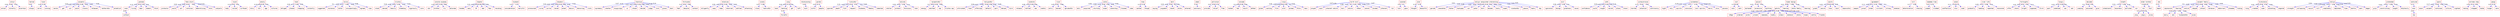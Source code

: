 strict digraph  {
	colour	 [color=red,
		fontname=courier,
		shape=box];
	actual	 [color=red,
		fontname=courier,
		shape=box];
	colour -> actual	 [color=blue,
		xlabel=0.04];
	directly	 [color=red,
		fontname=courier,
		shape=box];
	colour -> directly	 [color=blue,
		xlabel=0.04];
	ascertain	 [color=red,
		fontname=courier,
		shape=box];
	colour -> ascertain	 [color=blue,
		xlabel=0.23];
	hatred	 [color=red,
		fontname=courier,
		shape=box];
	always	 [color=red,
		fontname=courier,
		shape=box];
	hatred -> always	 [color=blue,
		xlabel=0.03];
	loser	 [color=red,
		fontname=courier,
		shape=box];
	serve	 [color=red,
		fontname=courier,
		shape=box];
	loser -> serve	 [color=blue,
		xlabel=0.02];
	cunning	 [color=red,
		fontname=courier,
		shape=box];
	loser -> cunning	 [color=blue,
		xlabel=0.16];
	serpents	 [color=red,
		fontname=courier,
		shape=box];
	nectar	 [color=red,
		fontname=courier,
		shape=box];
	serpents -> nectar	 [color=blue,
		xlabel=0.04];
	get	 [color=red,
		fontname=courier,
		shape=box];
	serpents -> get	 [color=blue,
		xlabel=0.05];
	win	 [color=red,
		fontname=courier,
		shape=box];
	serpents -> win	 [color=blue,
		xlabel=0.21];
	point	 [color=red,
		fontname=courier,
		shape=box];
	serpents -> point	 [color=blue,
		xlabel=0.04];
	slavery	 [color=red,
		fontname=courier,
		shape=box];
	serpents -> slavery	 [color=blue,
		xlabel=0.05];
	released	 [color=red,
		fontname=courier,
		shape=box];
	serpents -> released	 [color=blue,
		xlabel=0.03];
	"'mother\x92s'"	 [color=red,
		fontname=courier,
		shape=box];
	serpents -> "'mother\x92s'"	 [color=blue,
		xlabel=0.05];
	establish	 [color=red,
		fontname=courier,
		shape=box];
	serpents -> establish	 [color=blue,
		xlabel=0.04];
	yashoda	 [color=red,
		fontname=courier,
		shape=box];
	even	 [color=red,
		fontname=courier,
		shape=box];
	yashoda -> even	 [color=blue,
		xlabel=0.12];
	living	 [color=red,
		fontname=courier,
		shape=box];
	yashoda -> living	 [color=blue,
		xlabel=0.01];
	bear	 [color=red,
		fontname=courier,
		shape=box];
	yashoda -> bear	 [color=blue,
		xlabel=0.01];
	moment	 [color=red,
		fontname=courier,
		shape=box];
	yashoda -> moment	 [color=blue,
		xlabel=0.01];
	think	 [color=red,
		fontname=courier,
		shape=box];
	yashoda -> think	 [color=blue,
		xlabel=0.01];
	without	 [color=red,
		fontname=courier,
		shape=box];
	even -> without	 [color=blue,
		xlabel=0.03];
	"fake alarm"	 [color=red,
		fontname=courier,
		shape=box];
	protector	 [color=red,
		fontname=courier,
		shape=box];
	"fake alarm" -> protector	 [color=blue,
		xlabel=0.03];
	would	 [color=red,
		fontname=courier,
		shape=box];
	"fake alarm" -> would	 [color=blue,
		xlabel=0.22];
	act	 [color=red,
		fontname=courier,
		shape=box];
	"fake alarm" -> act	 [color=blue,
		xlabel=0.03];
	continue	 [color=red,
		fontname=courier,
		shape=box];
	"fake alarm" -> continue	 [color=blue,
		xlabel=0.03];
	demoralizing	 [color=red,
		fontname=courier,
		shape=box];
	"fake alarm" -> demoralizing	 [color=blue,
		xlabel=0.03];
	hold	 [color=red,
		fontname=courier,
		shape=box];
	"fake alarm" -> hold	 [color=blue,
		xlabel=0.03];
	subjects	 [color=red,
		fontname=courier,
		shape=box];
	"fake alarm" -> subjects	 [color=blue,
		xlabel=0.03];
	round	 [color=red,
		fontname=courier,
		shape=box];
	body	 [color=red,
		fontname=courier,
		shape=box];
	round -> body	 [color=blue,
		xlabel=0.19];
	coiled	 [color=red,
		fontname=courier,
		shape=box];
	round -> coiled	 [color=blue,
		xlabel=0.03];
	surfaced	 [color=red,
		fontname=courier,
		shape=box];
	round -> surfaced	 [color=blue,
		xlabel=0.03];
	enmity	 [color=red,
		fontname=courier,
		shape=box];
	story	 [color=red,
		fontname=courier,
		shape=box];
	enmity -> story	 [color=blue,
		xlabel=0.19];
	old	 [color=red,
		fontname=courier,
		shape=box];
	enmity -> old	 [color=blue,
		xlabel=0.02];
	age	 [color=red,
		fontname=courier,
		shape=box];
	enmity -> age	 [color=blue,
		xlabel=0.03];
	vultures	 [color=red,
		fontname=courier,
		shape=box];
	enmity -> vultures	 [color=blue,
		xlabel=0.03];
	hood	 [color=red,
		fontname=courier,
		shape=box];
	obliged	 [color=red,
		fontname=courier,
		shape=box];
	hood -> obliged	 [color=blue,
		xlabel=0.02];
	please	 [color=red,
		fontname=courier,
		shape=box];
	hood -> please	 [color=blue,
		xlabel=0.13];
	stepping	 [color=red,
		fontname=courier,
		shape=box];
	hood -> stepping	 [color=blue,
		xlabel=0.02];
	instantly	 [color=red,
		fontname=courier,
		shape=box];
	hood -> instantly	 [color=blue,
		xlabel=0.02];
	horse	 [color=red,
		fontname=courier,
		shape=box];
	suggested	 [color=red,
		fontname=courier,
		shape=box];
	horse -> suggested	 [color=blue,
		xlabel=0.1];
	distance	 [color=red,
		fontname=courier,
		shape=box];
	horse -> distance	 [color=blue,
		xlabel=0.05];
	latter	 [color=red,
		fontname=courier,
		shape=box];
	horse -> latter	 [color=blue,
		xlabel=0.23];
	unsuspectingly	 [color=red,
		fontname=courier,
		shape=box];
	horse -> unsuspectingly	 [color=blue,
		xlabel=0.05];
	agreed	 [color=red,
		fontname=courier,
		shape=box];
	horse -> agreed	 [color=blue,
		xlabel=0.05];
	view	 [color=red,
		fontname=courier,
		shape=box];
	horse -> view	 [color=blue,
		xlabel=0.06];
	krishna	 [color=red,
		fontname=courier,
		shape=box];
	stood	 [color=red,
		fontname=courier,
		shape=box];
	krishna -> stood	 [color=blue,
		xlabel=0.22];
	danced	 [color=red,
		fontname=courier,
		shape=box];
	krishna -> danced	 [color=blue,
		xlabel=0.04];
	heavily	 [color=red,
		fontname=courier,
		shape=box];
	krishna -> heavily	 [color=blue,
		xlabel=0.03];
	bleeding	 [color=red,
		fontname=courier,
		shape=box];
	krishna -> bleeding	 [color=blue,
		xlabel=0.03];
	vigorously	 [color=red,
		fontname=courier,
		shape=box];
	krishna -> vigorously	 [color=blue,
		xlabel=0.03];
	sore	 [color=red,
		fontname=courier,
		shape=box];
	krishna -> sore	 [color=blue,
		xlabel=0.03];
	"console anybody"	 [color=red,
		fontname=courier,
		shape=box];
	did	 [color=red,
		fontname=courier,
		shape=box];
	"console anybody" -> did	 [color=blue,
		xlabel=0.26];
	brother	 [color=red,
		fontname=courier,
		shape=box];
	"console anybody" -> brother	 [color=blue,
		xlabel=0.27];
	try	 [color=red,
		fontname=courier,
		shape=box];
	"console anybody" -> try	 [color=blue,
		xlabel=0.04];
	balarama	 [color=red,
		fontname=courier,
		shape=box];
	"console anybody" -> balarama	 [color=blue,
		xlabel=0.04];
	chapter	 [color=red,
		fontname=courier,
		shape=box];
	hooded	 [color=red,
		fontname=courier,
		shape=box];
	chapter -> hooded	 [color=blue,
		xlabel=0.21];
	many	 [color=red,
		fontname=courier,
		shape=box];
	chapter -> many	 [color=blue,
		xlabel=0.02];
	29	 [color=red,
		fontname=courier,
		shape=box];
	chapter -> 29	 [color=blue,
		xlabel=0.03];
	bed	 [color=red,
		fontname=courier,
		shape=box];
	chapter -> bed	 [color=blue,
		xlabel=0.04];
	fear	 [color=red,
		fontname=courier,
		shape=box];
	chapter -> fear	 [color=blue,
		xlabel=0.05];
	residing	 [color=red,
		fontname=courier,
		shape=box];
	chapter -> residing	 [color=blue,
		xlabel=0.04];
	husband	 [color=red,
		fontname=courier,
		shape=box];
	consideration	 [color=red,
		fontname=courier,
		shape=box];
	husband -> consideration	 [color=blue,
		xlabel=0.22];
	merciful	 [color=red,
		fontname=courier,
		shape=box];
	husband -> merciful	 [color=blue,
		xlabel=0.11];
	shaubari	 [color=red,
		fontname=courier,
		shape=box];
	pronounced	 [color=red,
		fontname=courier,
		shape=box];
	shaubari -> pronounced	 [color=blue,
		xlabel=0.01];
	curse	 [color=red,
		fontname=courier,
		shape=box];
	shaubari -> curse	 [color=blue,
		xlabel=0.01];
	sorrow	 [color=red,
		fontname=courier,
		shape=box];
	shaubari -> sorrow	 [color=blue,
		xlabel=0.07];
	moved	 [color=red,
		fontname=courier,
		shape=box];
	shaubari -> moved	 [color=blue,
		xlabel=0.02];
	asked	 [color=red,
		fontname=courier,
		shape=box];
	shaubari -> asked	 [color=blue,
		xlabel=0.03];
	desist	 [color=red,
		fontname=courier,
		shape=box];
	shaubari -> desist	 [color=blue,
		xlabel=0.04];
	devouring	 [color=red,
		fontname=courier,
		shape=box];
	shaubari -> devouring	 [color=blue,
		xlabel=0.04];
	rishi	 [color=red,
		fontname=courier,
		shape=box];
	shaubari -> rishi	 [color=blue,
		xlabel=0.22];
	chastise	 [color=red,
		fontname=courier,
		shape=box];
	supremacy	 [color=red,
		fontname=courier,
		shape=box];
	chastise -> supremacy	 [color=blue,
		xlabel=0.27];
	whether	 [color=red,
		fontname=courier,
		shape=box];
	chastise -> whether	 [color=blue,
		xlabel=0.14];
	misgivings	 [color=red,
		fontname=courier,
		shape=box];
	chastise -> misgivings	 [color=blue,
		xlabel=0.21];
	us	 [color=red,
		fontname=courier,
		shape=box];
	chastise -> us	 [color=blue,
		xlabel=0.27];
	shower	 [color=red,
		fontname=courier,
		shape=box];
	chastise -> shower	 [color=blue,
		xlabel=0.26];
	decide	 [color=red,
		fontname=courier,
		shape=box];
	chastise -> decide	 [color=blue,
		xlabel=0.24];
	judge	 [color=red,
		fontname=courier,
		shape=box];
	chastise -> judge	 [color=blue,
		xlabel=0.26];
	lord	 [color=red,
		fontname=courier,
		shape=box];
	chastise -> lord	 [color=blue,
		xlabel=0.28];
	grace	 [color=red,
		fontname=courier,
		shape=box];
	chastise -> grace	 [color=blue,
		xlabel=0.28];
	best	 [color=red,
		fontname=courier,
		shape=box];
	chastise -> best	 [color=blue,
		xlabel=0.14];
	fortunate	 [color=red,
		fontname=courier,
		shape=box];
	feet	 [color=red,
		fontname=courier,
		shape=box];
	fortunate -> feet	 [color=blue,
		xlabel=0.21];
	despite	 [color=red,
		fontname=courier,
		shape=box];
	fortunate -> despite	 [color=blue,
		xlabel=0.01];
	contact	 [color=red,
		fontname=courier,
		shape=box];
	fortunate -> contact	 [color=blue,
		xlabel=0.04];
	relatives	 [color=red,
		fontname=courier,
		shape=box];
	diligently	 [color=red,
		fontname=courier,
		shape=box];
	relatives -> diligently	 [color=blue,
		xlabel=0.02];
	away	 [color=red,
		fontname=courier,
		shape=box];
	relatives -> away	 [color=blue,
		xlabel=0.01];
	keep	 [color=red,
		fontname=courier,
		shape=box];
	relatives -> keep	 [color=blue,
		xlabel=0.16];
	observed	 [color=red,
		fontname=courier,
		shape=box];
	relatives -> observed	 [color=blue,
		xlabel=0.02];
	settled	 [color=red,
		fontname=courier,
		shape=box];
	relatives -> settled	 [color=blue,
		xlabel=0.03];
	attacking	 [color=red,
		fontname=courier,
		shape=box];
	relatives -> attacking	 [color=blue,
		xlabel=0.03];
	vinata	 [color=red,
		fontname=courier,
		shape=box];
	slave	 [color=red,
		fontname=courier,
		shape=box];
	vinata -> slave	 [color=blue,
		xlabel=0.07];
	"'kadru\x92s'"	 [color=red,
		fontname=courier,
		shape=box];
	vinata -> "'kadru\x92s'"	 [color=blue,
		xlabel=0.26];
	wing	 [color=red,
		fontname=courier,
		shape=box];
	hand	 [color=red,
		fontname=courier,
		shape=box];
	wing -> hand	 [color=blue,
		xlabel=0.02];
	bashing	 [color=red,
		fontname=courier,
		shape=box];
	wing -> bashing	 [color=blue,
		xlabel=0.02];
	got	 [color=red,
		fontname=courier,
		shape=box];
	wing -> got	 [color=blue,
		xlabel=0.13];
	left	 [color=red,
		fontname=courier,
		shape=box];
	wing -> left	 [color=blue,
		xlabel=0.01];
	forceful	 [color=red,
		fontname=courier,
		shape=box];
	bashing -> forceful	 [color=blue,
		xlabel=0.15];
	relationship	 [color=red,
		fontname=courier,
		shape=box];
	much	 [color=red,
		fontname=courier,
		shape=box];
	relationship -> much	 [color=blue,
		xlabel=0.02];
	pardon	 [color=red,
		fontname=courier,
		shape=box];
	sinful	 [color=red,
		fontname=courier,
		shape=box];
	pardon -> sinful	 [color=blue,
		xlabel=0.02];
	people	 [color=red,
		fontname=courier,
		shape=box];
	pardon -> people	 [color=blue,
		xlabel=0.13];
	"'rishi\x92s'"	 [color=red,
		fontname=courier,
		shape=box];
	ignored	 [color=red,
		fontname=courier,
		shape=box];
	"'rishi\x92s'" -> ignored	 [color=blue,
		xlabel=0.31];
	death	 [color=red,
		fontname=courier,
		shape=box];
	"'rishi\x92s'" -> death	 [color=blue,
		xlabel=0.25];
	fish	 [color=red,
		fontname=courier,
		shape=box];
	"'rishi\x92s'" -> fish	 [color=blue,
		xlabel=0.31];
	request	 [color=red,
		fontname=courier,
		shape=box];
	"'rishi\x92s'" -> request	 [color=blue,
		xlabel=0.22];
	husbands	 [color=red,
		fontname=courier,
		shape=box];
	"'rishi\x92s'" -> husbands	 [color=blue,
		xlabel=0.37];
	female	 [color=red,
		fontname=courier,
		shape=box];
	"'rishi\x92s'" -> female	 [color=blue,
		xlabel=0.2];
	lamented	 [color=red,
		fontname=courier,
		shape=box];
	"'rishi\x92s'" -> lamented	 [color=blue,
		xlabel=0.26];
	kalindi	 [color=red,
		fontname=courier,
		shape=box];
	shelter	 [color=red,
		fontname=courier,
		shape=box];
	kalindi -> shelter	 [color=blue,
		xlabel=0.02];
	protect	 [color=red,
		fontname=courier,
		shape=box];
	kalindi -> protect	 [color=blue,
		xlabel=0.02];
	ferocious	 [color=red,
		fontname=courier,
		shape=box];
	kalindi -> ferocious	 [color=blue,
		xlabel=0.02];
	took	 [color=red,
		fontname=courier,
		shape=box];
	kalindi -> took	 [color=blue,
		xlabel=0.14];
	"'serpent\x92s'"	 [color=red,
		fontname=courier,
		shape=box];
	energy	 [color=red,
		fontname=courier,
		shape=box];
	"'serpent\x92s'" -> energy	 [color=blue,
		xlabel=0.2];
	emitted	 [color=red,
		fontname=courier,
		shape=box];
	"'serpent\x92s'" -> emitted	 [color=blue,
		xlabel=0.03];
	sap	 [color=red,
		fontname=courier,
		shape=box];
	"'serpent\x92s'" -> sap	 [color=blue,
		xlabel=0.03];
	"krishna sap"	 [color=red,
		fontname=courier,
		shape=box];
	"'serpent\x92s'" -> "krishna sap"	 [color=blue,
		xlabel=0.02];
	"'kaliya\x92s'"	 [color=red,
		fontname=courier,
		shape=box];
	infuriated	 [color=red,
		fontname=courier,
		shape=box];
	"'kaliya\x92s'" -> infuriated	 [color=blue,
		xlabel=0.04];
	food	 [color=red,
		fontname=courier,
		shape=box];
	"'kaliya\x92s'" -> food	 [color=blue,
		xlabel=0.23];
	offerings	 [color=red,
		fontname=courier,
		shape=box];
	"'kaliya\x92s'" -> offerings	 [color=blue,
		xlabel=0.04];
	default	 [color=red,
		fontname=courier,
		shape=box];
	"'kaliya\x92s'" -> default	 [color=blue,
		xlabel=0.04];
	part	 [color=red,
		fontname=courier,
		shape=box];
	"'kaliya\x92s'" -> part	 [color=blue,
		xlabel=0.03];
	denied	 [color=red,
		fontname=courier,
		shape=box];
	"'kaliya\x92s'" -> denied	 [color=blue,
		xlabel=0.04];
	bird	 [color=red,
		fontname=courier,
		shape=box];
	"'kaliya\x92s'" -> bird	 [color=blue,
		xlabel=0.05];
	cowherds	 [color=red,
		fontname=courier,
		shape=box];
	release	 [color=red,
		fontname=courier,
		shape=box];
	cowherds -> release	 [color=blue,
		xlabel=0.06];
	rattled	 [color=red,
		fontname=courier,
		shape=box];
	cowherds -> rattled	 [color=blue,
		xlabel=0.25];
	see	 [color=red,
		fontname=courier,
		shape=box];
	cowherds -> see	 [color=blue,
		xlabel=0.04];
	unable	 [color=red,
		fontname=courier,
		shape=box];
	cowherds -> unable	 [color=blue,
		xlabel=0.04];
	river	 [color=red,
		fontname=courier,
		shape=box];
	entry	 [color=red,
		fontname=courier,
		shape=box];
	river -> entry	 [color=blue,
		xlabel=0.05];
	banned	 [color=red,
		fontname=courier,
		shape=box];
	river -> banned	 [color=blue,
		xlabel=0.25];
	"'garuda\x92s'"	 [color=red,
		fontname=courier,
		shape=box];
	river -> "'garuda\x92s'"	 [color=blue,
		xlabel=0.06];
	indra	 [color=red,
		fontname=courier,
		shape=box];
	bali	 [color=red,
		fontname=courier,
		shape=box];
	indra -> bali	 [color=blue,
		xlabel=0.04];
	acquired	 [color=red,
		fontname=courier,
		shape=box];
	indra -> acquired	 [color=blue,
		xlabel=0.04];
	churning	 [color=red,
		fontname=courier,
		shape=box];
	indra -> churning	 [color=blue,
		xlabel=0.18];
	ocean	 [color=red,
		fontname=courier,
		shape=box];
	indra -> ocean	 [color=blue,
		xlabel=0.04];
	ownership	 [color=red,
		fontname=courier,
		shape=box];
	indra -> ownership	 [color=blue,
		xlabel=0.04];
	claimed	 [color=red,
		fontname=courier,
		shape=box];
	indra -> claimed	 [color=blue,
		xlabel=0.04];
	came	 [color=red,
		fontname=courier,
		shape=box];
	indra -> came	 [color=blue,
		xlabel=0.02];
	knew	 [color=red,
		fontname=courier,
		shape=box];
	wanted	 [color=red,
		fontname=courier,
		shape=box];
	knew -> wanted	 [color=blue,
		xlabel=0.19];
	though	 [color=red,
		fontname=courier,
		shape=box];
	knew -> though	 [color=blue,
		xlabel=0.18];
	dark	 [color=red,
		fontname=courier,
		shape=box];
	saying	 [color=red,
		fontname=courier,
		shape=box];
	dark -> saying	 [color=blue,
		xlabel=0.03];
	argument	 [color=red,
		fontname=courier,
		shape=box];
	dark -> argument	 [color=blue,
		xlabel=0.04];
	doubt	 [color=red,
		fontname=courier,
		shape=box];
	dark -> doubt	 [color=blue,
		xlabel=0.05];
	white	 [color=red,
		fontname=courier,
		shape=box];
	dark -> white	 [color=blue,
		xlabel=0.2];
	entered	 [color=red,
		fontname=courier,
		shape=box];
	dark -> entered	 [color=blue,
		xlabel=0.04];
	ideal	 [color=red,
		fontname=courier,
		shape=box];
	sanctuary	 [color=red,
		fontname=courier,
		shape=box];
	ideal -> sanctuary	 [color=blue,
		xlabel=0.19];
	pollution	 [color=red,
		fontname=courier,
		shape=box];
	provide	 [color=red,
		fontname=courier,
		shape=box];
	pollution -> provide	 [color=blue,
		xlabel=0.01];
	relief	 [color=red,
		fontname=courier,
		shape=box];
	pollution -> relief	 [color=blue,
		xlabel=0.02];
	free	 [color=red,
		fontname=courier,
		shape=box];
	pollution -> free	 [color=blue,
		xlabel=0.13];
	concede	 [color=red,
		fontname=courier,
		shape=box];
	looked	 [color=red,
		fontname=courier,
		shape=box];
	concede -> looked	 [color=blue,
		xlabel=0.2];
	had	 [color=red,
		fontname=courier,
		shape=box];
	concede -> had	 [color=blue,
		xlabel=0.04];
	result	 [color=red,
		fontname=courier,
		shape=box];
	concede -> result	 [color=blue,
		xlabel=0.02];
	defeat	 [color=red,
		fontname=courier,
		shape=box];
	concede -> defeat	 [color=blue,
		xlabel=0.04];
	vraja	 [color=red,
		fontname=courier,
		shape=box];
	gloom	 [color=red,
		fontname=courier,
		shape=box];
	vraja -> gloom	 [color=blue,
		xlabel=0.04];
	casting	 [color=red,
		fontname=courier,
		shape=box];
	vraja -> casting	 [color=blue,
		xlabel=0.04];
	fire	 [color=red,
		fontname=courier,
		shape=box];
	vraja -> fire	 [color=blue,
		xlabel=0.04];
	wild	 [color=red,
		fontname=courier,
		shape=box];
	vraja -> wild	 [color=blue,
		xlabel=0.04];
	spread	 [color=red,
		fontname=courier,
		shape=box];
	vraja -> spread	 [color=blue,
		xlabel=0.04];
	folks	 [color=red,
		fontname=courier,
		shape=box];
	vraja -> folks	 [color=blue,
		xlabel=0.2];
	news	 [color=red,
		fontname=courier,
		shape=box];
	vraja -> news	 [color=blue,
		xlabel=0.04];
	"birth evil"	 [color=red,
		fontname=courier,
		shape=box];
	prayed	 [color=red,
		fontname=courier,
		shape=box];
	"birth evil" -> prayed	 [color=blue,
		xlabel=0.07];
	said	 [color=red,
		fontname=courier,
		shape=box];
	"birth evil" -> said	 [color=blue,
		xlabel=0.04];
	"inherent nature"	 [color=red,
		fontname=courier,
		shape=box];
	"birth evil" -> "inherent nature"	 [color=blue,
		xlabel=0.08];
	hari	 [color=red,
		fontname=courier,
		shape=box];
	"birth evil" -> hari	 [color=blue,
		xlabel=0.07];
	nature	 [color=red,
		fontname=courier,
		shape=box];
	"birth evil" -> nature	 [color=blue,
		xlabel=0.1];
	"'\x93we'"	 [color=red,
		fontname=courier,
		shape=box];
	"birth evil" -> "'\x93we'"	 [color=blue,
		xlabel=0.07];
	cannot	 [color=red,
		fontname=courier,
		shape=box];
	"birth evil" -> cannot	 [color=blue,
		xlabel=0.05];
	minded	 [color=red,
		fontname=courier,
		shape=box];
	"birth evil" -> minded	 [color=blue,
		xlabel=0.29];
	inherent	 [color=red,
		fontname=courier,
		shape=box];
	"birth evil" -> inherent	 [color=blue,
		xlabel=0.31];
	rid	 [color=red,
		fontname=courier,
		shape=box];
	"birth evil" -> rid	 [color=blue,
		xlabel=0.07];
	swooned	 [color=red,
		fontname=courier,
		shape=box];
	lost	 [color=red,
		fontname=courier,
		shape=box];
	swooned -> lost	 [color=blue,
		xlabel=0.01];
	gave	 [color=red,
		fontname=courier,
		shape=box];
	swooned -> gave	 [color=blue,
		xlabel=0.1];
	plan	 [color=red,
		fontname=courier,
		shape=box];
	thought	 [color=red,
		fontname=courier,
		shape=box];
	plan -> thought	 [color=blue,
		xlabel=0.18];
	deceitful	 [color=red,
		fontname=courier,
		shape=box];
	plan -> deceitful	 [color=blue,
		xlabel=0.15];
	"kaliya vanquished interesting"	 [color=red,
		fontname=courier,
		shape=box];
	garuda	 [color=red,
		fontname=courier,
		shape=box];
	"kaliya vanquished interesting" -> garuda	 [color=blue,
		xlabel=0.01];
	anecdotes	 [color=red,
		fontname=courier,
		shape=box];
	"kaliya vanquished interesting" -> anecdotes	 [color=blue,
		xlabel=0.01];
	father	 [color=red,
		fontname=courier,
		shape=box];
	"kaliya vanquished interesting" -> father	 [color=blue,
		xlabel=0.26];
	kashyapa	 [color=red,
		fontname=courier,
		shape=box];
	"kaliya vanquished interesting" -> kashyapa	 [color=blue,
		xlabel=0.01];
	son	 [color=red,
		fontname=courier,
		shape=box];
	"kaliya vanquished interesting" -> son	 [color=blue,
		xlabel=0.01];
	water	 [color=red,
		fontname=courier,
		shape=box];
	"kaliya vanquished interesting" -> water	 [color=blue,
		xlabel=0.33];
	born	 [color=red,
		fontname=courier,
		shape=box];
	"kaliya vanquished interesting" -> born	 [color=blue,
		xlabel=0.01];
	became	 [color=red,
		fontname=courier,
		shape=box];
	"kaliya vanquished interesting" -> became	 [color=blue,
		xlabel=0.01];
	tasty	 [color=red,
		fontname=courier,
		shape=box];
	"kaliya vanquished interesting" -> tasty	 [color=blue,
		xlabel=0.01];
	sweet	 [color=red,
		fontname=courier,
		shape=box];
	"kaliya vanquished interesting" -> sweet	 [color=blue,
		xlabel=0.01];
	"'vinata\x92s'"	 [color=red,
		fontname=courier,
		shape=box];
	"kaliya vanquished interesting" -> "'vinata\x92s'"	 [color=blue,
		xlabel=0.01];
	yamuna	 [color=red,
		fontname=courier,
		shape=box];
	"kaliya vanquished interesting" -> yamuna	 [color=blue,
		xlabel=0.01];
	kadru	 [color=red,
		fontname=courier,
		shape=box];
	"kaliya vanquished interesting" -> kadru	 [color=blue,
		xlabel=0.01];
	day	 [color=red,
		fontname=courier,
		shape=box];
	"kaliya vanquished interesting" -> day	 [color=blue,
		xlabel=0.01];
	evil	 [color=red,
		fontname=courier,
		shape=box];
	ignorance	 [color=red,
		fontname=courier,
		shape=box];
	evil -> ignorance	 [color=blue,
		xlabel=0.04];
	doings	 [color=red,
		fontname=courier,
		shape=box];
	evil -> doings	 [color=blue,
		xlabel=0.04];
	greatness	 [color=red,
		fontname=courier,
		shape=box];
	evil -> greatness	 [color=blue,
		xlabel=0.03];
	cause	 [color=red,
		fontname=courier,
		shape=box];
	evil -> cause	 [color=blue,
		xlabel=0.21];
	safe	 [color=red,
		fontname=courier,
		shape=box];
	confidence	 [color=red,
		fontname=courier,
		shape=box];
	safe -> confidence	 [color=blue,
		xlabel=0.03];
	could	 [color=red,
		fontname=courier,
		shape=box];
	safe -> could	 [color=blue,
		xlabel=0.02];
	sought	 [color=red,
		fontname=courier,
		shape=box];
	safe -> sought	 [color=blue,
		xlabel=0.03];
	secret	 [color=red,
		fontname=courier,
		shape=box];
	safe -> secret	 [color=blue,
		xlabel=0.02];
	place	 [color=red,
		fontname=courier,
		shape=box];
	safe -> place	 [color=blue,
		xlabel=0.03];
	known	 [color=red,
		fontname=courier,
		shape=box];
	safe -> known	 [color=blue,
		xlabel=0.19];
	ucchaishravas	 [color=red,
		fontname=courier,
		shape=box];
	started	 [color=red,
		fontname=courier,
		shape=box];
	ucchaishravas -> started	 [color=blue,
		xlabel=0.13];
	celestial	 [color=red,
		fontname=courier,
		shape=box];
	ucchaishravas -> celestial	 [color=blue,
		xlabel=0.02];
	controversy	 [color=red,
		fontname=courier,
		shape=box];
	ucchaishravas -> controversy	 [color=blue,
		xlabel=0.01];
	wickedness	 [color=red,
		fontname=courier,
		shape=box];
	tight	 [color=red,
		fontname=courier,
		shape=box];
	wickedness -> tight	 [color=blue,
		xlabel=0.19];
	rely	 [color=red,
		fontname=courier,
		shape=box];
	wickedness -> rely	 [color=blue,
		xlabel=0.19];
	spirits	 [color=red,
		fontname=courier,
		shape=box];
	wickedness -> spirits	 [color=blue,
		xlabel=0.21];
	conscious	 [color=red,
		fontname=courier,
		shape=box];
	wickedness -> conscious	 [color=blue,
		xlabel=0.17];
	"evil spirits"	 [color=red,
		fontname=courier,
		shape=box];
	wickedness -> "evil spirits"	 [color=blue,
		xlabel=0.15];
	merit	 [color=red,
		fontname=courier,
		shape=box];
	wickedness -> merit	 [color=blue,
		xlabel=0.2];
	also	 [color=red,
		fontname=courier,
		shape=box];
	wickedness -> also	 [color=blue,
		xlabel=0.09];
	possess	 [color=red,
		fontname=courier,
		shape=box];
	wickedness -> possess	 [color=blue,
		xlabel=0.19];
	coil	 [color=red,
		fontname=courier,
		shape=box];
	sons	 [color=red,
		fontname=courier,
		shape=box];
	coil -> sons	 [color=blue,
		xlabel=0.14];
	sent	 [color=red,
		fontname=courier,
		shape=box];
	coil -> sent	 [color=blue,
		xlabel=0.02];
	poison	 [color=red,
		fontname=courier,
		shape=box];
	darkened	 [color=red,
		fontname=courier,
		shape=box];
	poison -> darkened	 [color=blue,
		xlabel=0.03];
	excessive	 [color=red,
		fontname=courier,
		shape=box];
	poison -> excessive	 [color=blue,
		xlabel=0.19];
	spitting	 [color=red,
		fontname=courier,
		shape=box];
	poison -> spitting	 [color=blue,
		xlabel=0.03];
	"human beings"	 [color=red,
		fontname=courier,
		shape=box];
	gokula	 [color=red,
		fontname=courier,
		shape=box];
	"human beings" -> gokula	 [color=blue,
		xlabel=0.01];
	leaving	 [color=red,
		fontname=courier,
		shape=box];
	"human beings" -> leaving	 [color=blue,
		xlabel=0.28];
	"whole family"	 [color=red,
		fontname=courier,
		shape=box];
	"human beings" -> "whole family"	 [color=blue,
		xlabel=0.08];
	hearing	 [color=red,
		fontname=courier,
		shape=box];
	"human beings" -> hearing	 [color=blue,
		xlabel=0.26];
	"'\x93go'"	 [color=red,
		fontname=courier,
		shape=box];
	gokula -> "'\x93go'"	 [color=blue,
		xlabel=0.06];
	ordered	 [color=red,
		fontname=courier,
		shape=box];
	gokula -> ordered	 [color=blue,
		xlabel=0.04];
	words	 [color=red,
		fontname=courier,
		shape=box];
	gokula -> words	 [color=blue,
		xlabel=0.03];
	island	 [color=red,
		fontname=courier,
		shape=box];
	gokula -> island	 [color=blue,
		xlabel=0.05];
	ramanaka	 [color=red,
		fontname=courier,
		shape=box];
	gokula -> ramanaka	 [color=blue,
		xlabel=0.05];
	humbly	 [color=red,
		fontname=courier,
		shape=box];
	gokula -> humbly	 [color=blue,
		xlabel=0.04];
	ordain	 [color=red,
		fontname=courier,
		shape=box];
	gokula -> ordain	 [color=blue,
		xlabel=0.05];
	whatever	 [color=red,
		fontname=courier,
		shape=box];
	gokula -> whatever	 [color=blue,
		xlabel=0.04];
	whole	 [color=red,
		fontname=courier,
		shape=box];
	gokula -> whole	 [color=blue,
		xlabel=0.04];
	human	 [color=red,
		fontname=courier,
		shape=box];
	gokula -> human	 [color=blue,
		xlabel=0.05];
	cattle	 [color=red,
		fontname=courier,
		shape=box];
	gokula -> cattle	 [color=blue,
		xlabel=0.04];
	friends	 [color=red,
		fontname=courier,
		shape=box];
	gokula -> friends	 [color=blue,
		xlabel=0.04];
	saints	 [color=red,
		fontname=courier,
		shape=box];
	great	 [color=red,
		fontname=courier,
		shape=box];
	saints -> great	 [color=blue,
		xlabel=0.03];
	secure	 [color=red,
		fontname=courier,
		shape=box];
	saints -> secure	 [color=blue,
		xlabel=0.2];
	know	 [color=red,
		fontname=courier,
		shape=box];
	saints -> know	 [color=blue,
		xlabel=0.03];
	dust	 [color=red,
		fontname=courier,
		shape=box];
	saints -> dust	 [color=blue,
		xlabel=0.04];
	impossible	 [color=red,
		fontname=courier,
		shape=box];
	saints -> impossible	 [color=blue,
		xlabel=0.04];
	agreement	 [color=red,
		fontname=courier,
		shape=box];
	weapon	 [color=red,
		fontname=courier,
		shape=box];
	agreement -> weapon	 [color=blue,
		xlabel=0.11];
	proud	 [color=red,
		fontname=courier,
		shape=box];
	agreement -> proud	 [color=blue,
		xlabel=0.02];
	break	 [color=red,
		fontname=courier,
		shape=box];
	agreement -> break	 [color=blue,
		xlabel=0.11];
	virulent	 [color=red,
		fontname=courier,
		shape=box];
	agreement -> virulent	 [color=blue,
		xlabel=0.51];
	strong	 [color=red,
		fontname=courier,
		shape=box];
	agreement -> strong	 [color=blue,
		xlabel=0.08];
	enemies	 [color=red,
		fontname=courier,
		shape=box];
	agreement -> enemies	 [color=blue,
		xlabel=0.1];
	kill	 [color=red,
		fontname=courier,
		shape=box];
	determination	 [color=red,
		fontname=courier,
		shape=box];
	kill -> determination	 [color=blue,
		xlabel=0.17];
	chasing	 [color=red,
		fontname=courier,
		shape=box];
	kill -> chasing	 [color=blue,
		xlabel=0.02];
	"kadamba tree"	 [color=red,
		fontname=courier,
		shape=box];
	jumped	 [color=red,
		fontname=courier,
		shape=box];
	"kadamba tree" -> jumped	 [color=blue,
		xlabel=0.07];
	climbed	 [color=red,
		fontname=courier,
		shape=box];
	"kadamba tree" -> climbed	 [color=blue,
		xlabel=0.31];
	venom	 [color=red,
		fontname=courier,
		shape=box];
	ineffective	 [color=red,
		fontname=courier,
		shape=box];
	venom -> ineffective	 [color=blue,
		xlabel=0.11];
	stun	 [color=red,
		fontname=courier,
		shape=box];
	venom -> stun	 [color=blue,
		xlabel=0.23];
	used	 [color=red,
		fontname=courier,
		shape=box];
	venom -> used	 [color=blue,
		xlabel=0.11];
	"cruel life"	 [color=red,
		fontname=courier,
		shape=box];
	gradually	 [color=red,
		fontname=courier,
		shape=box];
	"cruel life" -> gradually	 [color=blue,
		xlabel=0.05];
	leading	 [color=red,
		fontname=courier,
		shape=box];
	"cruel life" -> leading	 [color=blue,
		xlabel=0.27];
	repented	 [color=red,
		fontname=courier,
		shape=box];
	"cruel life" -> repented	 [color=blue,
		xlabel=0.06];
	recovered	 [color=red,
		fontname=courier,
		shape=box];
	"cruel life" -> recovered	 [color=blue,
		xlabel=0.31];
	fortnights	 [color=red,
		fontname=courier,
		shape=box];
	offer	 [color=red,
		fontname=courier,
		shape=box];
	fortnights -> offer	 [color=blue,
		xlabel=0.01];
	share	 [color=red,
		fontname=courier,
		shape=box];
	fortnights -> share	 [color=blue,
		xlabel=0.01];
	bright	 [color=red,
		fontname=courier,
		shape=box];
	fortnights -> bright	 [color=blue,
		xlabel=0.01];
	supposed	 [color=red,
		fontname=courier,
		shape=box];
	fortnights -> supposed	 [color=blue,
		xlabel=0.01];
	first	 [color=red,
		fontname=courier,
		shape=box];
	fortnights -> first	 [color=blue,
		xlabel=0.11];
	hungry	 [color=red,
		fontname=courier,
		shape=box];
	past	 [color=red,
		fontname=courier,
		shape=box];
	hungry -> past	 [color=blue,
		xlabel=0.03];
	sometime	 [color=red,
		fontname=courier,
		shape=box];
	hungry -> sometime	 [color=blue,
		xlabel=0.18];
	was	 [color=red,
		fontname=courier,
		shape=box];
	hungry -> was	 [color=blue,
		xlabel=0.03];
	eat	 [color=red,
		fontname=courier,
		shape=box];
	hungry -> eat	 [color=blue,
		xlabel=0.02];
	decided	 [color=red,
		fontname=courier,
		shape=box];
	jumping	 [color=red,
		fontname=courier,
		shape=box];
	decided -> jumping	 [color=blue,
		xlabel=0.2];
	poisoned	 [color=red,
		fontname=courier,
		shape=box];
	decided -> poisoned	 [color=blue,
		xlabel=0.04];
	give	 [color=red,
		fontname=courier,
		shape=box];
	decided -> give	 [color=blue,
		xlabel=0.01];
	breath	 [color=red,
		fontname=courier,
		shape=box];
	inhabitants	 [color=red,
		fontname=courier,
		shape=box];
	breath -> inhabitants	 [color=blue,
		xlabel=0.21];
	hazardous	 [color=red,
		fontname=courier,
		shape=box];
	breath -> hazardous	 [color=blue,
		xlabel=0.19];
	polluted	 [color=red,
		fontname=courier,
		shape=box];
	breath -> polluted	 [color=blue,
		xlabel=0.36];
	air	 [color=red,
		fontname=courier,
		shape=box];
	breath -> air	 [color=blue,
		xlabel=0.18];
	"elder brother"	 [color=red,
		fontname=courier,
		shape=box];
	sun	 [color=red,
		fontname=courier,
		shape=box];
	"elder brother" -> sun	 [color=blue,
		xlabel=0.29];
	foul	 [color=red,
		fontname=courier,
		shape=box];
	"elder brother" -> foul	 [color=blue,
		xlabel=0.27];
	play	 [color=red,
		fontname=courier,
		shape=box];
	sun -> play	 [color=blue,
		xlabel=0.22];
	angry	 [color=red,
		fontname=courier,
		shape=box];
	sun -> angry	 [color=blue,
		xlabel=0.19];
	aruna	 [color=red,
		fontname=courier,
		shape=box];
	sun -> aruna	 [color=blue,
		xlabel=0.21];
	ate	 [color=red,
		fontname=courier,
		shape=box];
	meant	 [color=red,
		fontname=courier,
		shape=box];
	ate -> meant	 [color=blue,
		xlabel=0.17];
	"serpent family"	 [color=red,
		fontname=courier,
		shape=box];
	impression	 [color=red,
		fontname=courier,
		shape=box];
	"serpent family" -> impression	 [color=blue,
		xlabel=0.1];
	fearing	 [color=red,
		fontname=courier,
		shape=box];
	"serpent family" -> fearing	 [color=blue,
		xlabel=0.05];
	entire	 [color=red,
		fontname=courier,
		shape=box];
	"serpent family" -> entire	 [color=blue,
		xlabel=0.27];
	obeyed	 [color=red,
		fontname=courier,
		shape=box];
	"serpent family" -> obeyed	 [color=blue,
		xlabel=0.13];
	attack	 [color=red,
		fontname=courier,
		shape=box];
	"serpent family" -> attack	 [color=blue,
		xlabel=0.06];
	moreover	 [color=red,
		fontname=courier,
		shape=box];
	"serpent family" -> moreover	 [color=blue,
		xlabel=0.05];
	deterrent	 [color=red,
		fontname=courier,
		shape=box];
	"serpent family" -> deterrent	 [color=blue,
		xlabel=0.08];
	pleaded	 [color=red,
		fontname=courier,
		shape=box];
	"serpent family" -> pleaded	 [color=blue,
		xlabel=0.01];
	hiding	 [color=red,
		fontname=courier,
		shape=box];
	"serpent family" -> hiding	 [color=blue,
		xlabel=0.04];
	mercy	 [color=red,
		fontname=courier,
		shape=box];
	fearing -> mercy	 [color=blue,
		xlabel=0.05];
	end	 [color=red,
		fontname=courier,
		shape=box];
	fearing -> end	 [color=blue,
		xlabel=0.04];
	"'husband\x92s'"	 [color=red,
		fontname=courier,
		shape=box];
	fearing -> "'husband\x92s'"	 [color=blue,
		xlabel=0.05];
	wives	 [color=red,
		fontname=courier,
		shape=box];
	fearing -> wives	 [color=blue,
		xlabel=0.05];
	turbulence	 [color=red,
		fontname=courier,
		shape=box];
	king	 [color=red,
		fontname=courier,
		shape=box];
	turbulence -> king	 [color=blue,
		xlabel=0.02];
	created	 [color=red,
		fontname=courier,
		shape=box];
	turbulence -> created	 [color=blue,
		xlabel=0.03];
	swam	 [color=red,
		fontname=courier,
		shape=box];
	turbulence -> swam	 [color=blue,
		xlabel=0.04];
	splashing	 [color=red,
		fontname=courier,
		shape=box];
	turbulence -> splashing	 [color=blue,
		xlabel=0.19];
	angered	 [color=red,
		fontname=courier,
		shape=box];
	turbulence -> angered	 [color=blue,
		xlabel=0.04];
	kaliya	 [color=red,
		fontname=courier,
		shape=box];
	strength	 [color=red,
		fontname=courier,
		shape=box];
	kaliya -> strength	 [color=blue,
		xlabel=0.04];
	collapsing	 [color=red,
		fontname=courier,
		shape=box];
	kaliya -> collapsing	 [color=blue,
		xlabel=0.04];
	resist	 [color=red,
		fontname=courier,
		shape=box];
	kaliya -> resist	 [color=blue,
		xlabel=0.04];
	till	 [color=red,
		fontname=courier,
		shape=box];
	kaliya -> till	 [color=blue,
		xlabel=0.04];
	completely	 [color=red,
		fontname=courier,
		shape=box];
	kaliya -> completely	 [color=blue,
		xlabel=0.03];
	depleted	 [color=red,
		fontname=courier,
		shape=box];
	kaliya -> depleted	 [color=blue,
		xlabel=0.04];
	time	 [color=red,
		fontname=courier,
		shape=box];
	kaliya -> time	 [color=blue,
		xlabel=0.02];
	battle	 [color=red,
		fontname=courier,
		shape=box];
	kaliya -> battle	 [color=blue,
		xlabel=0.24];
	went	 [color=red,
		fontname=courier,
		shape=box];
	kaliya -> went	 [color=blue,
		xlabel=0.05];
	began	 [color=red,
		fontname=courier,
		shape=box];
	kaliya -> began	 [color=blue,
		xlabel=0.03];
	pretended	 [color=red,
		fontname=courier,
		shape=box];
	grip	 [color=red,
		fontname=courier,
		shape=box];
	pretended -> grip	 [color=blue,
		xlabel=0.04];
	constricting	 [color=red,
		fontname=courier,
		shape=box];
	pretended -> constricting	 [color=blue,
		xlabel=0.03];
	caught	 [color=red,
		fontname=courier,
		shape=box];
	pretended -> caught	 [color=blue,
		xlabel=0.04];
	helplessly	 [color=red,
		fontname=courier,
		shape=box];
	pretended -> helplessly	 [color=blue,
		xlabel=0.19];
	ventured	 [color=red,
		fontname=courier,
		shape=box];
	ever	 [color=red,
		fontname=courier,
		shape=box];
	ventured -> ever	 [color=blue,
		xlabel=0.11];
	die	 [color=red,
		fontname=courier,
		shape=box];
	ever -> die	 [color=blue,
		xlabel=0.01];
	spare	 [color=red,
		fontname=courier,
		shape=box];
	never	 [color=red,
		fontname=courier,
		shape=box];
	spare -> never	 [color=blue,
		xlabel=0.17];
	serpent	 [color=red,
		fontname=courier,
		shape=box];
	spare -> serpent	 [color=blue,
		xlabel=0.02];
	continues	 [color=red,
		fontname=courier,
		shape=box];
	spare -> continues	 [color=blue,
		xlabel=0.02];
	vulture	 [color=red,
		fontname=courier,
		shape=box];
	spare -> vulture	 [color=blue,
		xlabel=0.02];
	sighted	 [color=red,
		fontname=courier,
		shape=box];
	spare -> sighted	 [color=blue,
		xlabel=0.02];
	"extreme step"	 [color=red,
		fontname=courier,
		shape=box];
	taking	 [color=red,
		fontname=courier,
		shape=box];
	"extreme step" -> taking	 [color=blue,
		xlabel=0.04];
	stopped	 [color=red,
		fontname=courier,
		shape=box];
	"extreme step" -> stopped	 [color=blue,
		xlabel=0.31];
	nanda	 [color=red,
		fontname=courier,
		shape=box];
	"extreme step" -> nanda	 [color=blue,
		xlabel=0.07];
	pangs	 [color=red,
		fontname=courier,
		shape=box];
	hunger	 [color=red,
		fontname=courier,
		shape=box];
	pangs -> hunger	 [color=blue,
		xlabel=0.01];
	were	 [color=red,
		fontname=courier,
		shape=box];
	pangs -> were	 [color=blue,
		xlabel=0.12];
}
